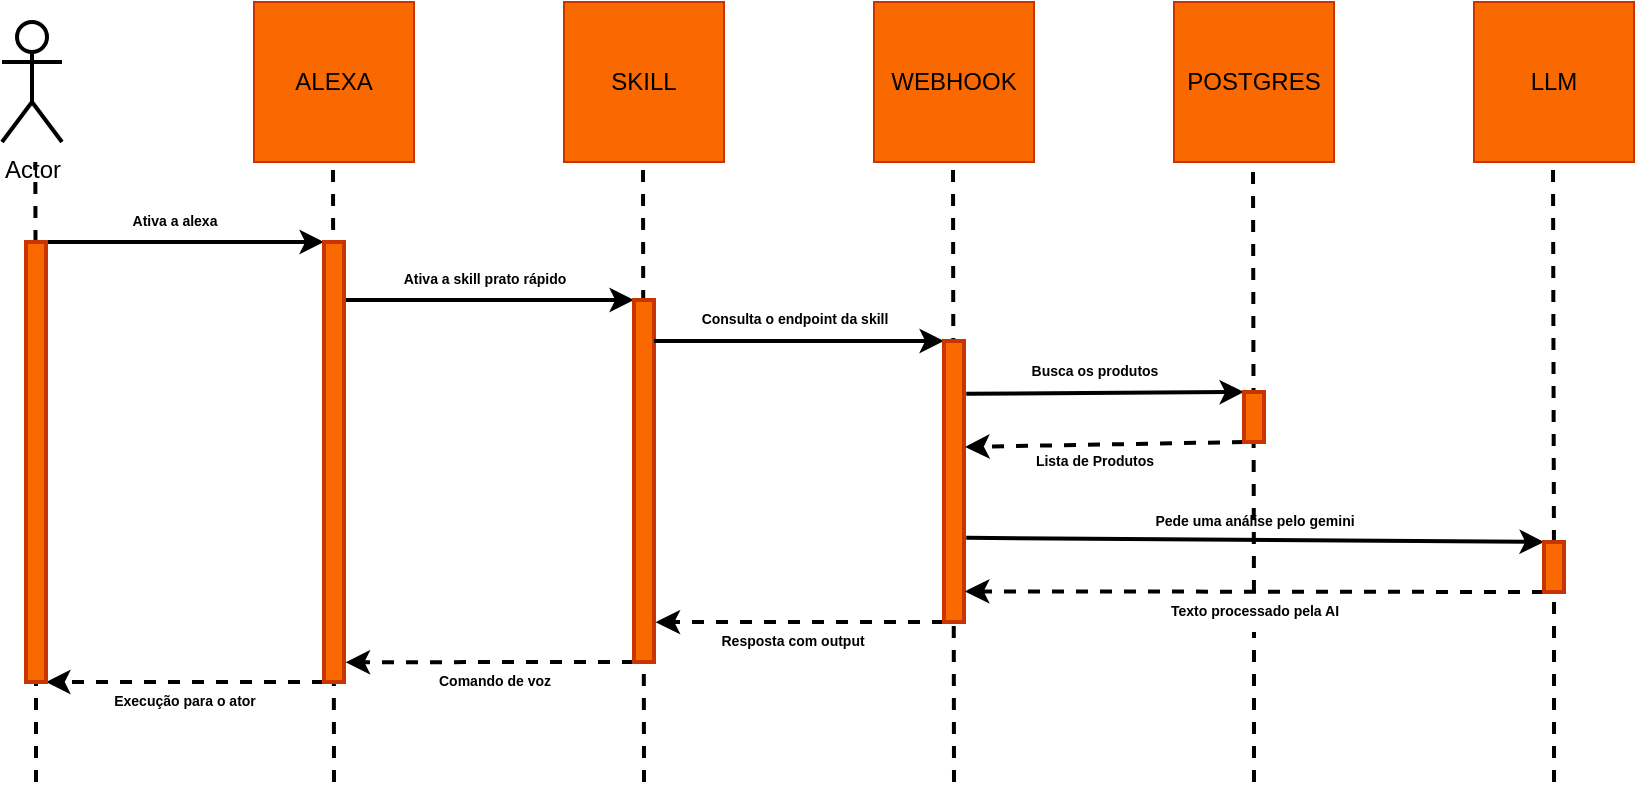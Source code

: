 <mxfile>
    <diagram id="ixiCC0gcYEpB4aZluU01" name="Page-1">
        <mxGraphModel dx="796" dy="607" grid="1" gridSize="10" guides="1" tooltips="1" connect="1" arrows="1" fold="1" page="1" pageScale="1" pageWidth="850" pageHeight="1100" background="#ffffff" math="0" shadow="0">
            <root>
                <mxCell id="0"/>
                <mxCell id="1" parent="0"/>
                <mxCell id="101" value="Actor" style="shape=umlActor;verticalLabelPosition=bottom;verticalAlign=top;html=1;outlineConnect=0;strokeColor=#000000;strokeWidth=2;" parent="1" vertex="1">
                    <mxGeometry x="74" y="260" width="30" height="60" as="geometry"/>
                </mxCell>
                <mxCell id="103" value="" style="endArrow=none;dashed=1;html=1;strokeColor=#000000;strokeWidth=2;startArrow=none;" parent="1" source="132" edge="1">
                    <mxGeometry width="50" height="50" relative="1" as="geometry">
                        <mxPoint x="90.66" y="580" as="sourcePoint"/>
                        <mxPoint x="90.66" y="330" as="targetPoint"/>
                    </mxGeometry>
                </mxCell>
                <mxCell id="104" value="ALEXA" style="whiteSpace=wrap;html=1;aspect=fixed;strokeColor=#C73500;fillColor=#fa6800;fontColor=#000000;" parent="1" vertex="1">
                    <mxGeometry x="200" y="250" width="80" height="80" as="geometry"/>
                </mxCell>
                <mxCell id="105" value="" style="endArrow=none;dashed=1;html=1;strokeColor=#000000;strokeWidth=2;" parent="1" edge="1">
                    <mxGeometry width="50" height="50" relative="1" as="geometry">
                        <mxPoint x="240" y="640" as="sourcePoint"/>
                        <mxPoint x="239.5" y="330" as="targetPoint"/>
                    </mxGeometry>
                </mxCell>
                <mxCell id="106" value="SKILL" style="whiteSpace=wrap;html=1;aspect=fixed;strokeColor=#C73500;fillColor=#fa6800;fontColor=#000000;" parent="1" vertex="1">
                    <mxGeometry x="355" y="250" width="80" height="80" as="geometry"/>
                </mxCell>
                <mxCell id="107" value="" style="endArrow=none;dashed=1;html=1;strokeColor=#000000;strokeWidth=2;" parent="1" edge="1">
                    <mxGeometry width="50" height="50" relative="1" as="geometry">
                        <mxPoint x="395" y="640" as="sourcePoint"/>
                        <mxPoint x="394.5" y="330" as="targetPoint"/>
                    </mxGeometry>
                </mxCell>
                <mxCell id="108" value="WEBHOOK" style="whiteSpace=wrap;html=1;aspect=fixed;strokeColor=#C73500;fillColor=#fa6800;fontColor=#000000;" parent="1" vertex="1">
                    <mxGeometry x="510" y="250" width="80" height="80" as="geometry"/>
                </mxCell>
                <mxCell id="109" value="" style="endArrow=none;dashed=1;html=1;strokeColor=#000000;strokeWidth=2;" parent="1" edge="1">
                    <mxGeometry width="50" height="50" relative="1" as="geometry">
                        <mxPoint x="550" y="640" as="sourcePoint"/>
                        <mxPoint x="549.5" y="330" as="targetPoint"/>
                    </mxGeometry>
                </mxCell>
                <mxCell id="110" value="POSTGRES" style="whiteSpace=wrap;html=1;aspect=fixed;strokeColor=#C73500;fillColor=#fa6800;fontColor=#000000;" parent="1" vertex="1">
                    <mxGeometry x="660" y="250" width="80" height="80" as="geometry"/>
                </mxCell>
                <mxCell id="111" value="" style="endArrow=none;dashed=1;html=1;strokeColor=#000000;strokeWidth=2;startArrow=none;" parent="1" source="141" edge="1">
                    <mxGeometry width="50" height="50" relative="1" as="geometry">
                        <mxPoint x="700" y="640" as="sourcePoint"/>
                        <mxPoint x="699.5" y="330" as="targetPoint"/>
                    </mxGeometry>
                </mxCell>
                <mxCell id="112" value="LLM" style="whiteSpace=wrap;html=1;aspect=fixed;strokeColor=#C73500;fillColor=#fa6800;fontColor=#000000;" parent="1" vertex="1">
                    <mxGeometry x="810" y="250" width="80" height="80" as="geometry"/>
                </mxCell>
                <mxCell id="113" value="" style="endArrow=none;dashed=1;html=1;strokeColor=#000000;strokeWidth=2;startArrow=none;" parent="1" source="126" edge="1">
                    <mxGeometry width="50" height="50" relative="1" as="geometry">
                        <mxPoint x="849.5" y="580.0" as="sourcePoint"/>
                        <mxPoint x="849.5" y="330" as="targetPoint"/>
                    </mxGeometry>
                </mxCell>
                <mxCell id="115" value="" style="endArrow=classic;html=1;strokeColor=#000000;strokeWidth=2;entryX=0;entryY=0;entryDx=0;entryDy=0;" parent="1" target="116" edge="1">
                    <mxGeometry width="50" height="50" relative="1" as="geometry">
                        <mxPoint x="90" y="370" as="sourcePoint"/>
                        <mxPoint x="260" y="370" as="targetPoint"/>
                    </mxGeometry>
                </mxCell>
                <mxCell id="117" style="edgeStyle=none;html=1;exitX=1;exitY=0.25;exitDx=0;exitDy=0;strokeColor=#000000;strokeWidth=2;entryX=0;entryY=0;entryDx=0;entryDy=0;" parent="1" target="118" edge="1">
                    <mxGeometry relative="1" as="geometry">
                        <mxPoint x="380" y="398.793" as="targetPoint"/>
                        <mxPoint x="245" y="399" as="sourcePoint"/>
                    </mxGeometry>
                </mxCell>
                <mxCell id="131" style="edgeStyle=none;html=1;exitX=0;exitY=1;exitDx=0;exitDy=0;dashed=1;strokeColor=#000000;strokeWidth=2;entryX=1;entryY=1;entryDx=0;entryDy=0;" parent="1" source="116" target="132" edge="1">
                    <mxGeometry relative="1" as="geometry">
                        <mxPoint x="88.467" y="590.0" as="targetPoint"/>
                    </mxGeometry>
                </mxCell>
                <mxCell id="116" value="" style="rounded=0;whiteSpace=wrap;html=1;strokeColor=#C73500;strokeWidth=2;fillColor=#fa6800;fontColor=#000000;" parent="1" vertex="1">
                    <mxGeometry x="235" y="370" width="10" height="220" as="geometry"/>
                </mxCell>
                <mxCell id="130" style="edgeStyle=none;html=1;exitX=0;exitY=1;exitDx=0;exitDy=0;entryX=1.082;entryY=0.955;entryDx=0;entryDy=0;entryPerimeter=0;dashed=1;strokeColor=#000000;strokeWidth=2;" parent="1" source="118" target="116" edge="1">
                    <mxGeometry relative="1" as="geometry"/>
                </mxCell>
                <mxCell id="118" value="" style="rounded=0;whiteSpace=wrap;html=1;strokeColor=#C73500;strokeWidth=2;fillColor=#fa6800;fontColor=#000000;" parent="1" vertex="1">
                    <mxGeometry x="390" y="399" width="10" height="181" as="geometry"/>
                </mxCell>
                <mxCell id="119" style="edgeStyle=none;html=1;exitX=1;exitY=0.25;exitDx=0;exitDy=0;strokeColor=#000000;strokeWidth=2;entryX=0;entryY=0;entryDx=0;entryDy=0;" parent="1" target="120" edge="1">
                    <mxGeometry relative="1" as="geometry">
                        <mxPoint x="535" y="419.293" as="targetPoint"/>
                        <mxPoint x="400" y="419.5" as="sourcePoint"/>
                    </mxGeometry>
                </mxCell>
                <mxCell id="129" style="edgeStyle=none;html=1;exitX=0;exitY=1;exitDx=0;exitDy=0;dashed=1;strokeColor=#000000;strokeWidth=2;" parent="1" source="120" edge="1">
                    <mxGeometry relative="1" as="geometry">
                        <mxPoint x="400.806" y="560.065" as="targetPoint"/>
                    </mxGeometry>
                </mxCell>
                <mxCell id="120" value="" style="rounded=0;whiteSpace=wrap;html=1;strokeColor=#C73500;strokeWidth=2;fillColor=#fa6800;fontColor=#000000;" parent="1" vertex="1">
                    <mxGeometry x="545" y="419.5" width="10" height="140.5" as="geometry"/>
                </mxCell>
                <mxCell id="121" style="edgeStyle=none;html=1;exitX=1.112;exitY=0.188;exitDx=0;exitDy=0;strokeColor=#000000;strokeWidth=2;entryX=0;entryY=0;entryDx=0;entryDy=0;exitPerimeter=0;" parent="1" source="120" target="122" edge="1">
                    <mxGeometry relative="1" as="geometry">
                        <mxPoint x="695" y="444.793" as="targetPoint"/>
                        <mxPoint x="560" y="445" as="sourcePoint"/>
                    </mxGeometry>
                </mxCell>
                <mxCell id="124" style="edgeStyle=none;html=1;exitX=0;exitY=1;exitDx=0;exitDy=0;strokeColor=#000000;strokeWidth=2;dashed=1;entryX=1.056;entryY=0.377;entryDx=0;entryDy=0;entryPerimeter=0;" parent="1" source="122" target="120" edge="1">
                    <mxGeometry relative="1" as="geometry">
                        <mxPoint x="560" y="470" as="targetPoint"/>
                    </mxGeometry>
                </mxCell>
                <mxCell id="122" value="" style="rounded=0;whiteSpace=wrap;html=1;strokeColor=#C73500;strokeWidth=2;fillColor=#fa6800;fontColor=#000000;" parent="1" vertex="1">
                    <mxGeometry x="695" y="445" width="10" height="25" as="geometry"/>
                </mxCell>
                <mxCell id="125" style="edgeStyle=none;html=1;exitX=1.112;exitY=0.188;exitDx=0;exitDy=0;strokeColor=#000000;strokeWidth=2;exitPerimeter=0;entryX=0;entryY=0;entryDx=0;entryDy=0;" parent="1" target="126" edge="1">
                    <mxGeometry relative="1" as="geometry">
                        <mxPoint x="940" y="520" as="targetPoint"/>
                        <mxPoint x="556.12" y="517.88" as="sourcePoint"/>
                    </mxGeometry>
                </mxCell>
                <mxCell id="127" value="" style="endArrow=none;dashed=1;html=1;strokeColor=#000000;strokeWidth=2;" parent="1" target="126" edge="1">
                    <mxGeometry width="50" height="50" relative="1" as="geometry">
                        <mxPoint x="850" y="640" as="sourcePoint"/>
                        <mxPoint x="849.5" y="330" as="targetPoint"/>
                    </mxGeometry>
                </mxCell>
                <mxCell id="128" style="edgeStyle=none;html=1;exitX=0;exitY=1;exitDx=0;exitDy=0;dashed=1;strokeColor=#000000;strokeWidth=2;entryX=1.045;entryY=0.891;entryDx=0;entryDy=0;entryPerimeter=0;" parent="1" source="126" target="120" edge="1">
                    <mxGeometry relative="1" as="geometry">
                        <mxPoint x="560" y="545" as="targetPoint"/>
                    </mxGeometry>
                </mxCell>
                <mxCell id="126" value="" style="rounded=0;whiteSpace=wrap;html=1;strokeColor=#C73500;strokeWidth=2;fillColor=#fa6800;fontColor=#000000;" parent="1" vertex="1">
                    <mxGeometry x="845" y="520" width="10" height="25" as="geometry"/>
                </mxCell>
                <mxCell id="133" value="" style="endArrow=none;dashed=1;html=1;strokeColor=#000000;strokeWidth=2;" parent="1" target="132" edge="1">
                    <mxGeometry width="50" height="50" relative="1" as="geometry">
                        <mxPoint x="91" y="640" as="sourcePoint"/>
                        <mxPoint x="90.66" y="330" as="targetPoint"/>
                    </mxGeometry>
                </mxCell>
                <mxCell id="132" value="" style="rounded=0;whiteSpace=wrap;html=1;strokeColor=#C73500;strokeWidth=2;fillColor=#fa6800;fontColor=#000000;" parent="1" vertex="1">
                    <mxGeometry x="86" y="370" width="10" height="220" as="geometry"/>
                </mxCell>
                <mxCell id="134" value="&lt;b style=&quot;font-size: 7px;&quot;&gt;&lt;font color=&quot;#000000&quot; style=&quot;font-size: 7px;&quot;&gt;Ativa a alexa&lt;/font&gt;&lt;/b&gt;" style="text;html=1;align=center;verticalAlign=middle;resizable=0;points=[];autosize=1;strokeColor=none;fillColor=none;fontSize=7;" parent="1" vertex="1">
                    <mxGeometry x="125" y="350" width="70" height="20" as="geometry"/>
                </mxCell>
                <mxCell id="135" value="&lt;font color=&quot;#000000&quot;&gt;&lt;b&gt;Ativa a skill prato rápido&lt;/b&gt;&lt;/font&gt;" style="text;html=1;align=center;verticalAlign=middle;resizable=0;points=[];autosize=1;strokeColor=none;fillColor=none;fontSize=7;" parent="1" vertex="1">
                    <mxGeometry x="265" y="379" width="100" height="20" as="geometry"/>
                </mxCell>
                <mxCell id="136" value="&lt;font color=&quot;#000000&quot;&gt;&lt;b&gt;Consulta o endpoint da skill&lt;/b&gt;&lt;/font&gt;" style="text;html=1;align=center;verticalAlign=middle;resizable=0;points=[];autosize=1;strokeColor=none;fillColor=none;fontSize=7;" parent="1" vertex="1">
                    <mxGeometry x="410" y="399" width="120" height="20" as="geometry"/>
                </mxCell>
                <mxCell id="138" value="&lt;font color=&quot;#000000&quot;&gt;&lt;b&gt;Busca os produtos&lt;/b&gt;&lt;/font&gt;" style="text;html=1;align=center;verticalAlign=middle;resizable=0;points=[];autosize=1;strokeColor=none;fillColor=none;fontSize=7;" parent="1" vertex="1">
                    <mxGeometry x="575" y="425" width="90" height="20" as="geometry"/>
                </mxCell>
                <mxCell id="139" value="&lt;font color=&quot;#000000&quot;&gt;&lt;b&gt;Pede uma análise pelo gemini&lt;/b&gt;&lt;/font&gt;" style="text;html=1;align=center;verticalAlign=middle;resizable=0;points=[];autosize=1;strokeColor=none;fillColor=none;fontSize=7;" parent="1" vertex="1">
                    <mxGeometry x="640" y="500" width="120" height="20" as="geometry"/>
                </mxCell>
                <mxCell id="140" value="&lt;font color=&quot;#000000&quot;&gt;&lt;b&gt;Lista de Produtos&lt;/b&gt;&lt;/font&gt;" style="text;html=1;align=center;verticalAlign=middle;resizable=0;points=[];autosize=1;strokeColor=none;fillColor=none;fontSize=7;" parent="1" vertex="1">
                    <mxGeometry x="580" y="470" width="80" height="20" as="geometry"/>
                </mxCell>
                <mxCell id="142" value="" style="endArrow=none;dashed=1;html=1;strokeColor=#000000;strokeWidth=2;" parent="1" target="141" edge="1">
                    <mxGeometry width="50" height="50" relative="1" as="geometry">
                        <mxPoint x="700" y="640" as="sourcePoint"/>
                        <mxPoint x="699.5" y="330" as="targetPoint"/>
                    </mxGeometry>
                </mxCell>
                <mxCell id="141" value="&lt;font color=&quot;#000000&quot;&gt;&lt;b&gt;Texto processado pela AI&lt;/b&gt;&lt;/font&gt;" style="text;html=1;align=center;verticalAlign=middle;resizable=0;points=[];autosize=1;strokeColor=none;fillColor=none;fontSize=7;" parent="1" vertex="1">
                    <mxGeometry x="645" y="545" width="110" height="20" as="geometry"/>
                </mxCell>
                <mxCell id="143" value="&lt;font color=&quot;#000000&quot;&gt;&lt;b&gt;Resposta com output&amp;nbsp;&lt;/b&gt;&lt;/font&gt;" style="text;html=1;align=center;verticalAlign=middle;resizable=0;points=[];autosize=1;strokeColor=none;fillColor=none;fontSize=7;" parent="1" vertex="1">
                    <mxGeometry x="420" y="560" width="100" height="20" as="geometry"/>
                </mxCell>
                <mxCell id="144" value="&lt;font color=&quot;#000000&quot;&gt;&lt;b&gt;Comando de voz&lt;/b&gt;&lt;/font&gt;" style="text;html=1;align=center;verticalAlign=middle;resizable=0;points=[];autosize=1;strokeColor=none;fillColor=none;fontSize=7;" parent="1" vertex="1">
                    <mxGeometry x="280" y="580" width="80" height="20" as="geometry"/>
                </mxCell>
                <mxCell id="145" value="&lt;font color=&quot;#000000&quot;&gt;&lt;b&gt;Execução para o ator&lt;/b&gt;&lt;/font&gt;" style="text;html=1;align=center;verticalAlign=middle;resizable=0;points=[];autosize=1;strokeColor=none;fillColor=none;fontSize=7;" parent="1" vertex="1">
                    <mxGeometry x="120" y="590" width="90" height="20" as="geometry"/>
                </mxCell>
            </root>
        </mxGraphModel>
    </diagram>
</mxfile>